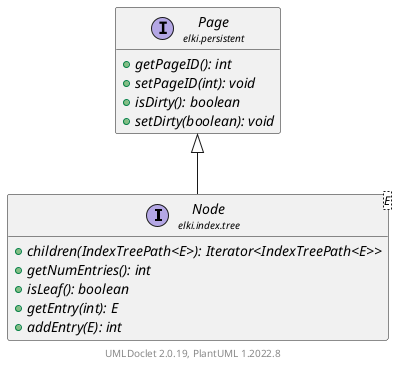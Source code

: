@startuml
    remove .*\.(Instance|Par|Parameterizer|Factory)$
    set namespaceSeparator none
    hide empty fields
    hide empty methods

    interface "<size:14>Node\n<size:10>elki.index.tree" as elki.index.tree.Node<E> [[Node.html]] {
        {abstract} +children(IndexTreePath<E>): Iterator<IndexTreePath<E>>
        {abstract} +getNumEntries(): int
        {abstract} +isLeaf(): boolean
        {abstract} +getEntry(int): E
        {abstract} +addEntry(E): int
    }

    interface "<size:14>Page\n<size:10>elki.persistent" as elki.persistent.Page [[../../persistent/Page.html]] {
        {abstract} +getPageID(): int
        {abstract} +setPageID(int): void
        {abstract} +isDirty(): boolean
        {abstract} +setDirty(boolean): void
    }

    elki.persistent.Page <|-- elki.index.tree.Node

    center footer UMLDoclet 2.0.19, PlantUML 1.2022.8
@enduml
